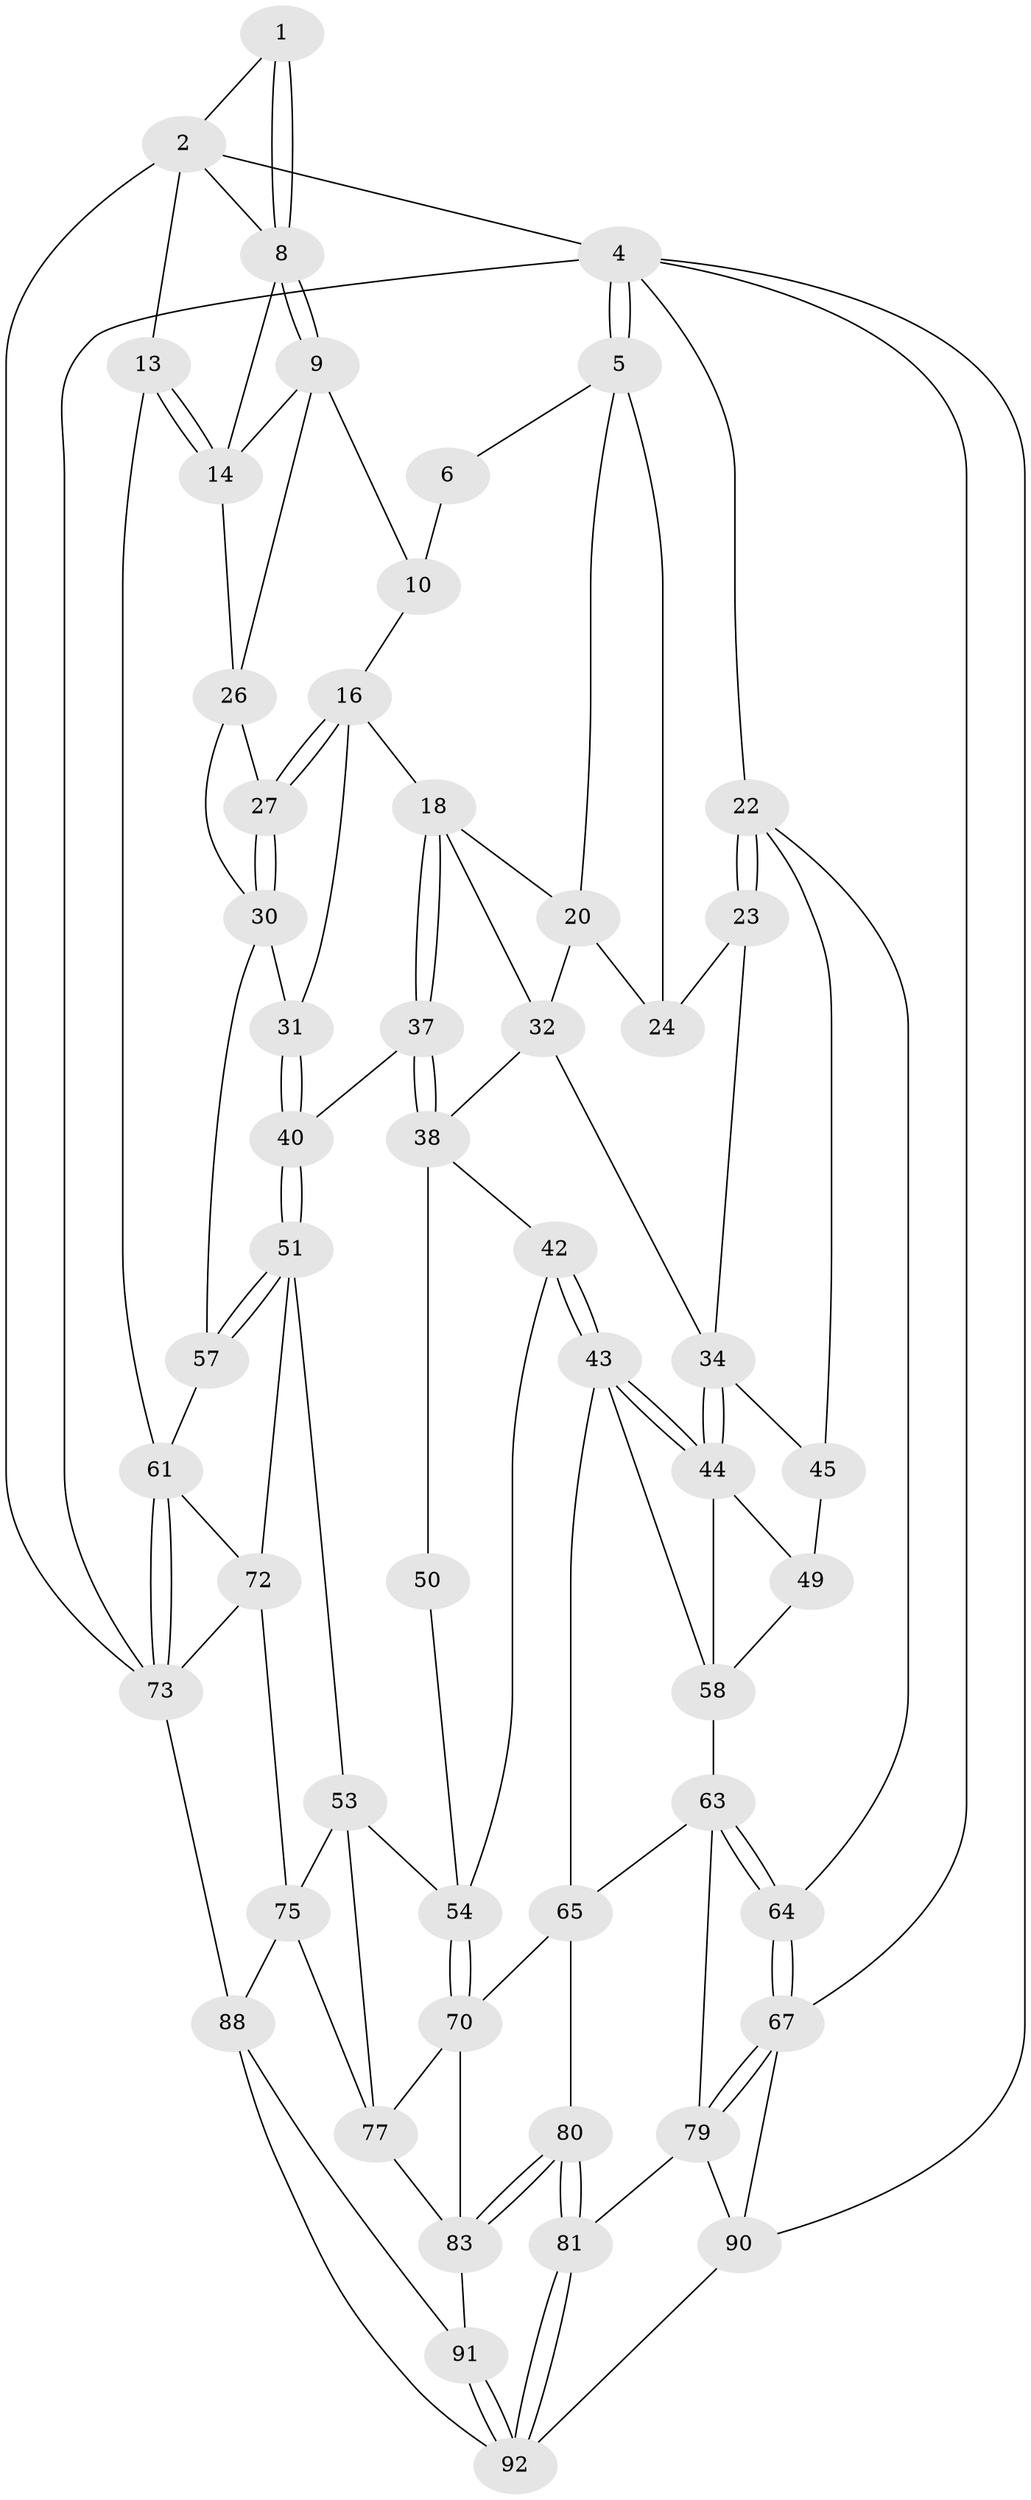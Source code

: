 // Generated by graph-tools (version 1.1) at 2025/24/03/03/25 07:24:33]
// undirected, 54 vertices, 123 edges
graph export_dot {
graph [start="1"]
  node [color=gray90,style=filled];
  1 [pos="+0.8605797813898832+0"];
  2 [pos="+1+0",super="+3"];
  4 [pos="+0+0",super="+69"];
  5 [pos="+0.30234269896767546+0",super="+21"];
  6 [pos="+0.46722705216722643+0",super="+7"];
  8 [pos="+0.7877632118300822+0.08365786857738149",super="+12"];
  9 [pos="+0.7796370438920326+0.09717060896349533",super="+25"];
  10 [pos="+0.6751201179030376+0.11185977792011154",super="+11"];
  13 [pos="+1+0.31844529312001807"];
  14 [pos="+1+0.3185547181134755",super="+15"];
  16 [pos="+0.5860581091045436+0.18744681799343885",super="+17"];
  18 [pos="+0.5107044455884207+0.2375935878710379",super="+19"];
  20 [pos="+0.430448173216358+0.21284000832659122",super="+29"];
  22 [pos="+0+0.15216550891585814",super="+47"];
  23 [pos="+0.03545581474399561+0.22013642548609683"];
  24 [pos="+0.19289270812964512+0.2104895001511161"];
  26 [pos="+0.8025093729071054+0.24212352866166728",super="+28"];
  27 [pos="+0.7457830161096908+0.2897017100042667"];
  30 [pos="+0.7455702834886683+0.35600057206068475",super="+36"];
  31 [pos="+0.6868741167645286+0.4249462721272701"];
  32 [pos="+0.3378538255695299+0.41021116248221046",super="+33"];
  34 [pos="+0.18250658777296397+0.39982234088245533",super="+35"];
  37 [pos="+0.5097765786667261+0.32218531612369444"];
  38 [pos="+0.39532589090396175+0.4243824380477606",super="+39"];
  40 [pos="+0.6659803747389565+0.47063437513845713",super="+41"];
  42 [pos="+0.3670123026239484+0.5227980100445832"];
  43 [pos="+0.315609085145449+0.5658931451249538",super="+60"];
  44 [pos="+0.18664847557083672+0.41959496400036794",super="+48"];
  45 [pos="+0.10150497079800101+0.41388649486666146",super="+46"];
  49 [pos="+0.1152644503876153+0.4885427595894939",super="+56"];
  50 [pos="+0.535820861127167+0.4201462221720167"];
  51 [pos="+0.679575956265914+0.5524530411393603",super="+52"];
  53 [pos="+0.6638535142690012+0.5885564591898572",super="+76"];
  54 [pos="+0.5185856404151844+0.5934793815889365",super="+55"];
  57 [pos="+0.9299346705176383+0.4407241813237528"];
  58 [pos="+0.17276688438827437+0.5085115931798782",super="+59"];
  61 [pos="+1+0.8158221913728554",super="+62"];
  63 [pos="+0.10713368589178061+0.6597184699260985",super="+66"];
  64 [pos="+0+0.5870027255419203"];
  65 [pos="+0.2755891855590384+0.6222698439845318",super="+71"];
  67 [pos="+0+0.7146000578344941",super="+68"];
  70 [pos="+0.4655711781321823+0.7145362388771715",super="+78"];
  72 [pos="+0.9006164215524768+0.5946892003294184",super="+74"];
  73 [pos="+1+1",super="+87"];
  75 [pos="+0.7611685281195285+0.7419846146540758",super="+86"];
  77 [pos="+0.6163454309765204+0.7392287243148996",super="+84"];
  79 [pos="+0.11913614490421189+0.7631276735238463",super="+82"];
  80 [pos="+0.3281664433339774+0.8926664096855429"];
  81 [pos="+0.3274291046480871+0.8938424948092423"];
  83 [pos="+0.48996653634632115+0.8462594871144943",super="+85"];
  88 [pos="+0.8235299941385148+1",super="+89"];
  90 [pos="+0.0723954382078477+0.8425632347483515",super="+94"];
  91 [pos="+0.5685948618318764+0.9067053467949745"];
  92 [pos="+0.28890327950765965+1",super="+93"];
  1 -- 2;
  1 -- 8;
  1 -- 8;
  2 -- 4;
  2 -- 13;
  2 -- 8;
  2 -- 73;
  4 -- 5;
  4 -- 5;
  4 -- 22;
  4 -- 73;
  4 -- 67;
  4 -- 90;
  5 -- 6;
  5 -- 24;
  5 -- 20;
  6 -- 10 [weight=2];
  8 -- 9;
  8 -- 9;
  8 -- 14;
  9 -- 10;
  9 -- 26;
  9 -- 14;
  10 -- 16;
  13 -- 14;
  13 -- 14;
  13 -- 61;
  14 -- 26;
  16 -- 27;
  16 -- 27;
  16 -- 18;
  16 -- 31;
  18 -- 37;
  18 -- 37;
  18 -- 32;
  18 -- 20;
  20 -- 24;
  20 -- 32;
  22 -- 23;
  22 -- 23;
  22 -- 64;
  22 -- 45;
  23 -- 24;
  23 -- 34;
  26 -- 27;
  26 -- 30;
  27 -- 30;
  27 -- 30;
  30 -- 31;
  30 -- 57;
  31 -- 40;
  31 -- 40;
  32 -- 38;
  32 -- 34;
  34 -- 44;
  34 -- 44;
  34 -- 45;
  37 -- 38;
  37 -- 38;
  37 -- 40;
  38 -- 50;
  38 -- 42;
  40 -- 51;
  40 -- 51;
  42 -- 43;
  42 -- 43;
  42 -- 54;
  43 -- 44;
  43 -- 44;
  43 -- 65;
  43 -- 58;
  44 -- 49;
  44 -- 58;
  45 -- 49 [weight=2];
  49 -- 58;
  50 -- 54;
  51 -- 57;
  51 -- 57;
  51 -- 72;
  51 -- 53;
  53 -- 54;
  53 -- 75;
  53 -- 77;
  54 -- 70;
  54 -- 70;
  57 -- 61;
  58 -- 63;
  61 -- 73;
  61 -- 73;
  61 -- 72;
  63 -- 64;
  63 -- 64;
  63 -- 65;
  63 -- 79;
  64 -- 67;
  64 -- 67;
  65 -- 80;
  65 -- 70;
  67 -- 79;
  67 -- 79;
  67 -- 90;
  70 -- 83;
  70 -- 77;
  72 -- 73;
  72 -- 75;
  73 -- 88;
  75 -- 88;
  75 -- 77;
  77 -- 83;
  79 -- 81;
  79 -- 90;
  80 -- 81;
  80 -- 81;
  80 -- 83;
  80 -- 83;
  81 -- 92;
  81 -- 92;
  83 -- 91;
  88 -- 91;
  88 -- 92;
  90 -- 92;
  91 -- 92;
  91 -- 92;
}
